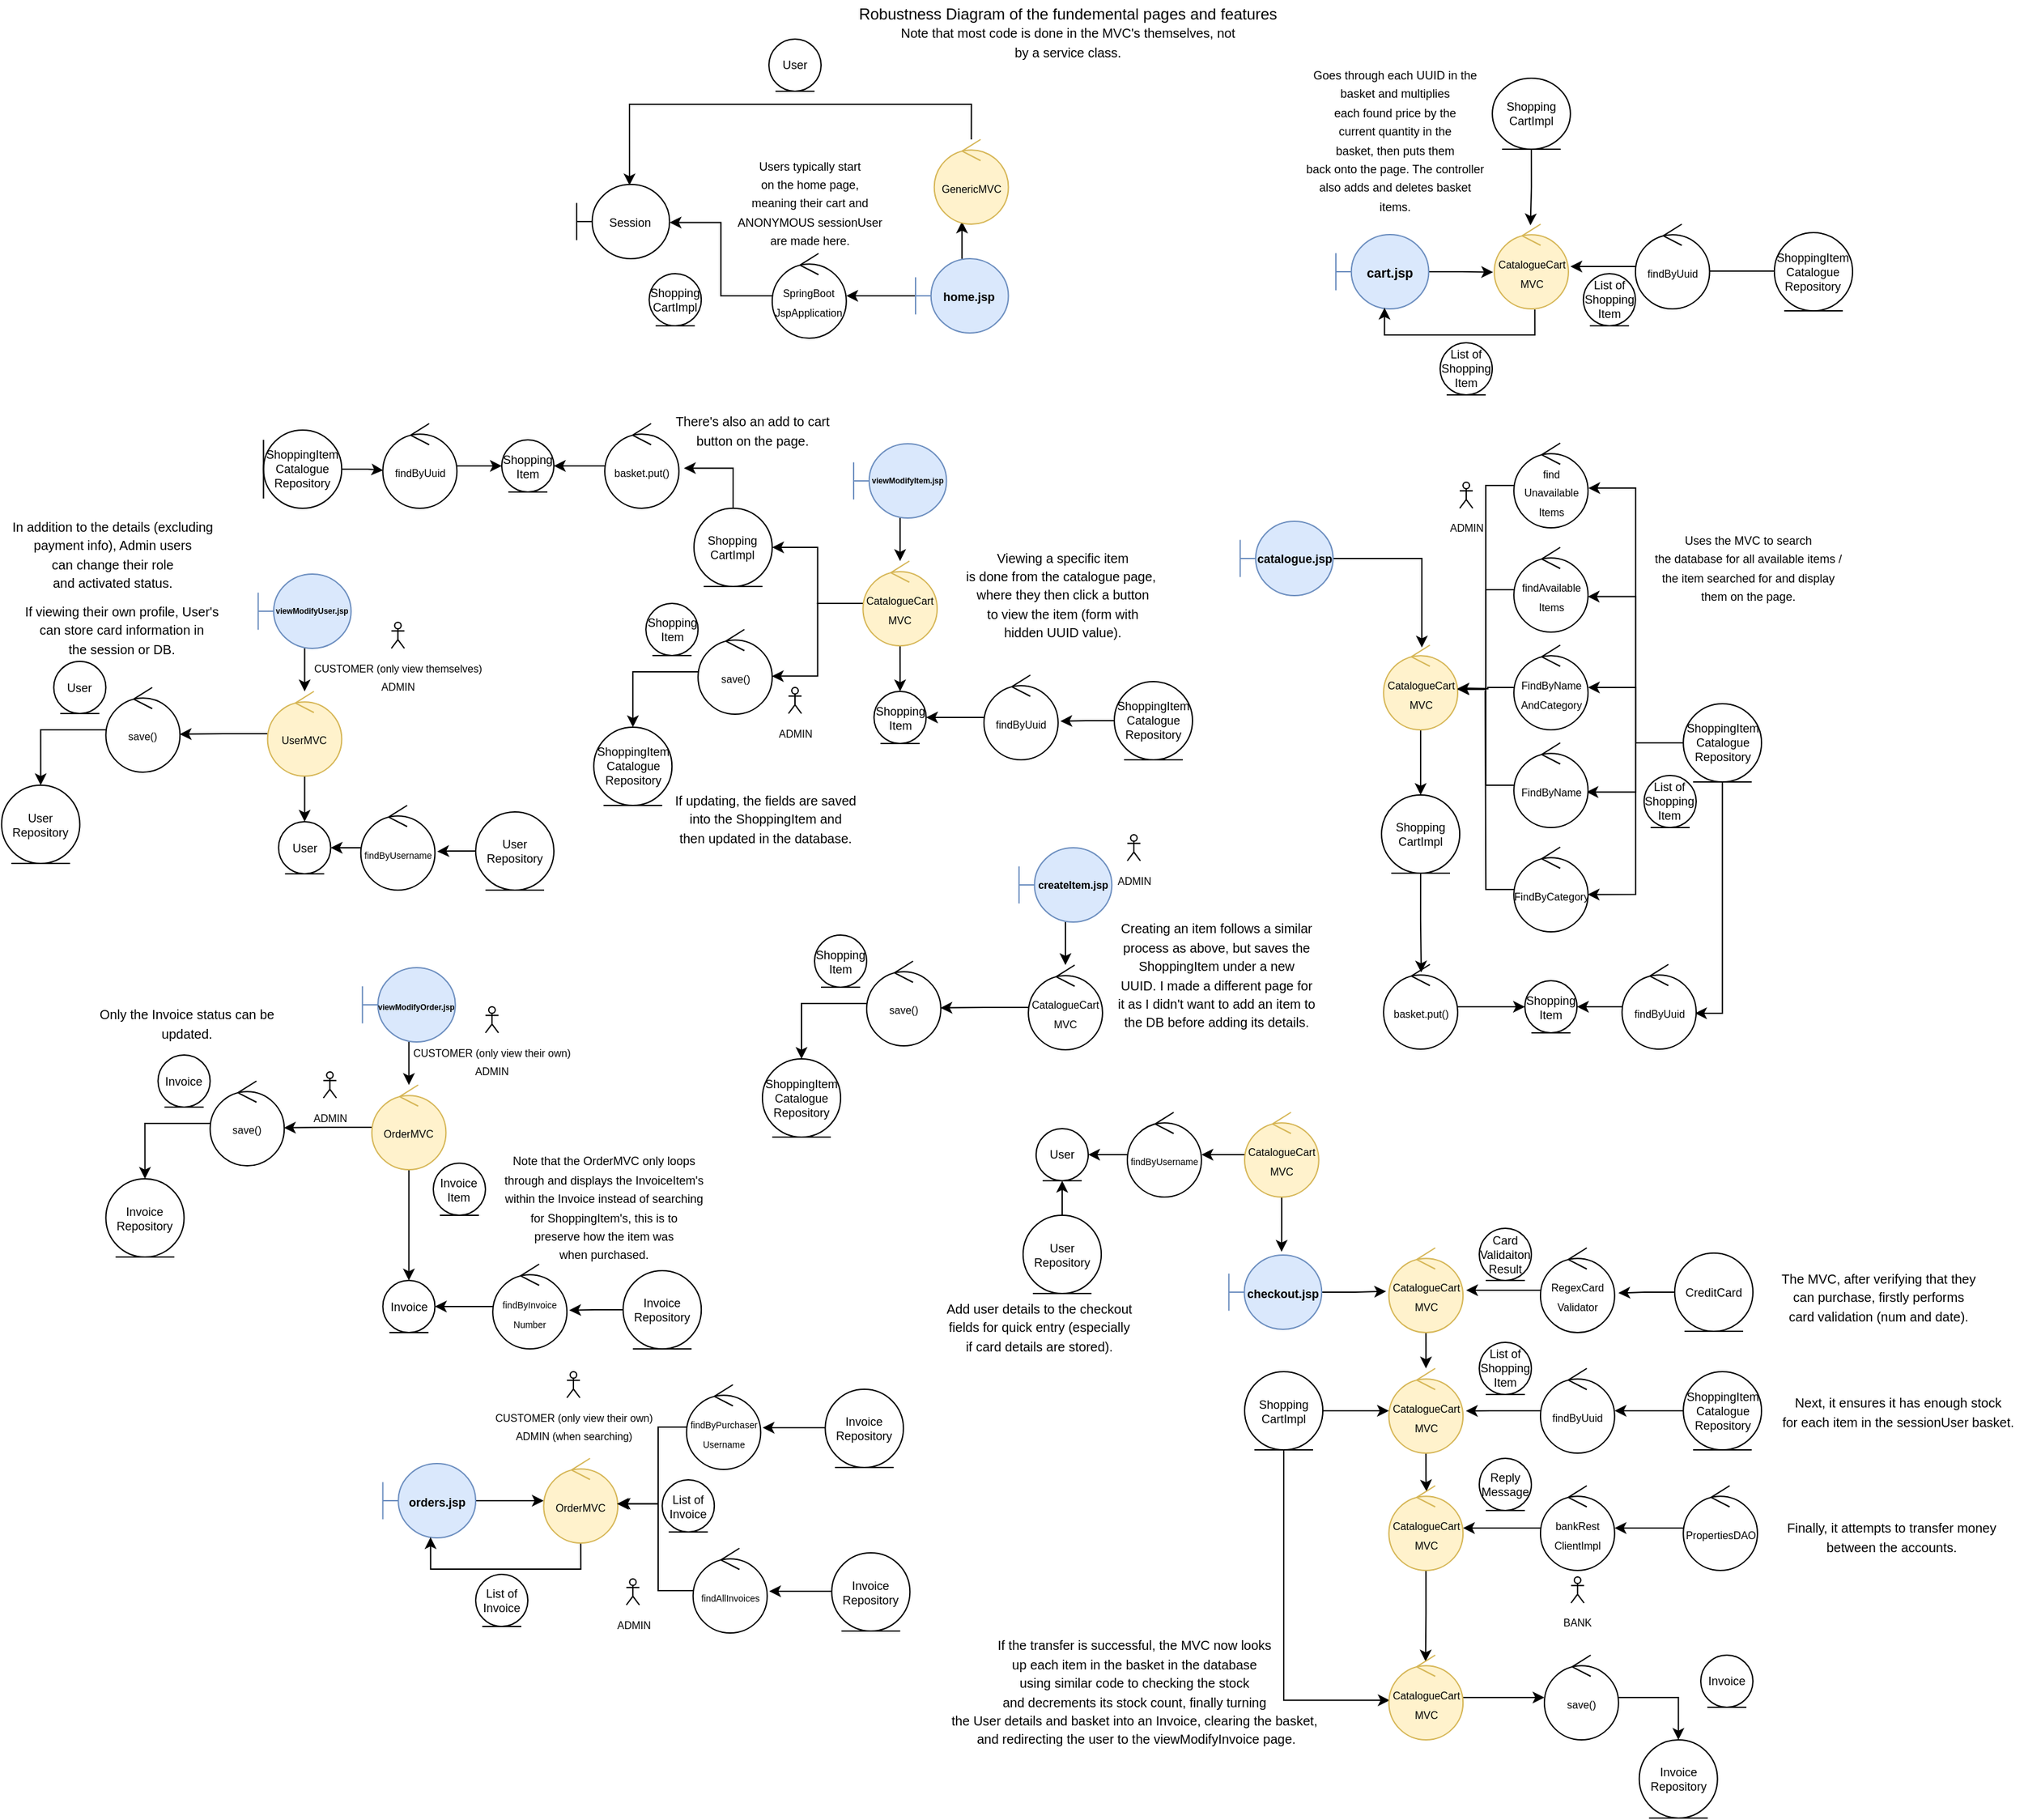<mxfile version="15.4.0" type="device"><diagram id="Iy7u1gVQHLCY5UkchlEy" name="Page-1"><mxGraphModel dx="1692" dy="506" grid="1" gridSize="10" guides="1" tooltips="1" connect="1" arrows="1" fold="1" page="1" pageScale="1" pageWidth="827" pageHeight="1169" math="0" shadow="0"><root><mxCell id="0"/><mxCell id="1" parent="0"/><mxCell id="i6DFHDkoEIplllMA1joL-17" style="edgeStyle=orthogonalEdgeStyle;rounded=0;orthogonalLoop=1;jettySize=auto;html=1;" edge="1" parent="1" source="i6DFHDkoEIplllMA1joL-1" target="i6DFHDkoEIplllMA1joL-2"><mxGeometry relative="1" as="geometry"/></mxCell><mxCell id="i6DFHDkoEIplllMA1joL-250" style="edgeStyle=orthogonalEdgeStyle;rounded=0;orthogonalLoop=1;jettySize=auto;html=1;entryX=0.374;entryY=0.969;entryDx=0;entryDy=0;entryPerimeter=0;endArrow=classic;endFill=1;" edge="1" parent="1" source="i6DFHDkoEIplllMA1joL-1" target="i6DFHDkoEIplllMA1joL-248"><mxGeometry relative="1" as="geometry"/></mxCell><mxCell id="i6DFHDkoEIplllMA1joL-1" value="&lt;font style=&quot;font-size: 9px&quot;&gt;home.jsp&lt;/font&gt;" style="shape=umlBoundary;whiteSpace=wrap;html=1;fillColor=#dae8fc;strokeColor=#6c8ebf;fontStyle=1" vertex="1" parent="1"><mxGeometry x="-122.51" y="208.5" width="71.25" height="57" as="geometry"/></mxCell><mxCell id="i6DFHDkoEIplllMA1joL-21" style="edgeStyle=orthogonalEdgeStyle;rounded=0;orthogonalLoop=1;jettySize=auto;html=1;entryX=1.001;entryY=0.513;entryDx=0;entryDy=0;entryPerimeter=0;" edge="1" parent="1" source="i6DFHDkoEIplllMA1joL-2" target="i6DFHDkoEIplllMA1joL-15"><mxGeometry relative="1" as="geometry"/></mxCell><mxCell id="i6DFHDkoEIplllMA1joL-2" value="&lt;font style=&quot;font-size: 8px&quot;&gt;SpringBoot&lt;br&gt;JspApplication&lt;br&gt;&lt;/font&gt;" style="ellipse;shape=umlControl;whiteSpace=wrap;html=1;" vertex="1" parent="1"><mxGeometry x="-232.51" y="204.5" width="56.88" height="65" as="geometry"/></mxCell><mxCell id="i6DFHDkoEIplllMA1joL-45" style="edgeStyle=orthogonalEdgeStyle;rounded=0;orthogonalLoop=1;jettySize=auto;html=1;entryX=0.996;entryY=0.581;entryDx=0;entryDy=0;entryPerimeter=0;endArrow=classic;endFill=1;" edge="1" parent="1" source="i6DFHDkoEIplllMA1joL-3" target="i6DFHDkoEIplllMA1joL-27"><mxGeometry relative="1" as="geometry"/></mxCell><mxCell id="i6DFHDkoEIplllMA1joL-46" style="edgeStyle=orthogonalEdgeStyle;rounded=0;orthogonalLoop=1;jettySize=auto;html=1;endArrow=classic;endFill=1;" edge="1" parent="1" source="i6DFHDkoEIplllMA1joL-3" target="i6DFHDkoEIplllMA1joL-33"><mxGeometry relative="1" as="geometry"/></mxCell><mxCell id="i6DFHDkoEIplllMA1joL-47" style="edgeStyle=orthogonalEdgeStyle;rounded=0;orthogonalLoop=1;jettySize=auto;html=1;entryX=0.98;entryY=0.58;entryDx=0;entryDy=0;entryPerimeter=0;endArrow=classic;endFill=1;" edge="1" parent="1" source="i6DFHDkoEIplllMA1joL-3" target="i6DFHDkoEIplllMA1joL-34"><mxGeometry relative="1" as="geometry"/></mxCell><mxCell id="i6DFHDkoEIplllMA1joL-48" style="edgeStyle=orthogonalEdgeStyle;rounded=0;orthogonalLoop=1;jettySize=auto;html=1;entryX=0.996;entryY=0.559;entryDx=0;entryDy=0;entryPerimeter=0;endArrow=classic;endFill=1;" edge="1" parent="1" source="i6DFHDkoEIplllMA1joL-3" target="i6DFHDkoEIplllMA1joL-35"><mxGeometry relative="1" as="geometry"/></mxCell><mxCell id="i6DFHDkoEIplllMA1joL-50" style="edgeStyle=orthogonalEdgeStyle;rounded=0;orthogonalLoop=1;jettySize=auto;html=1;entryX=0.985;entryY=0.577;entryDx=0;entryDy=0;entryPerimeter=0;endArrow=classic;endFill=1;" edge="1" parent="1" source="i6DFHDkoEIplllMA1joL-3" target="i6DFHDkoEIplllMA1joL-49"><mxGeometry relative="1" as="geometry"/></mxCell><mxCell id="i6DFHDkoEIplllMA1joL-67" style="edgeStyle=orthogonalEdgeStyle;rounded=0;orthogonalLoop=1;jettySize=auto;html=1;entryX=1.004;entryY=0.531;entryDx=0;entryDy=0;entryPerimeter=0;endArrow=classic;endFill=1;" edge="1" parent="1" source="i6DFHDkoEIplllMA1joL-3" target="i6DFHDkoEIplllMA1joL-65"><mxGeometry relative="1" as="geometry"/></mxCell><mxCell id="i6DFHDkoEIplllMA1joL-3" value="ShoppingItem&lt;br&gt;Catalogue&lt;br&gt;Repository" style="ellipse;shape=umlEntity;whiteSpace=wrap;html=1;fontSize=9;" vertex="1" parent="1"><mxGeometry x="466.6" y="550" width="60" height="60" as="geometry"/></mxCell><mxCell id="i6DFHDkoEIplllMA1joL-5" value="&lt;font style=&quot;font-size: 8px&quot;&gt;ADMIN&lt;/font&gt;" style="shape=umlActor;verticalLabelPosition=bottom;verticalAlign=top;html=1;outlineConnect=0;" vertex="1" parent="1"><mxGeometry x="295.04" y="380" width="10" height="20" as="geometry"/></mxCell><mxCell id="i6DFHDkoEIplllMA1joL-25" style="edgeStyle=orthogonalEdgeStyle;rounded=0;orthogonalLoop=1;jettySize=auto;html=1;entryX=0.516;entryY=0.028;entryDx=0;entryDy=0;entryPerimeter=0;" edge="1" parent="1" source="i6DFHDkoEIplllMA1joL-6" target="i6DFHDkoEIplllMA1joL-24"><mxGeometry relative="1" as="geometry"/></mxCell><mxCell id="i6DFHDkoEIplllMA1joL-6" value="&lt;font style=&quot;font-size: 9px;&quot;&gt;catalogue.jsp&lt;/font&gt;" style="shape=umlBoundary;whiteSpace=wrap;html=1;fillColor=#dae8fc;strokeColor=#6c8ebf;fontStyle=1;fontSize=9;" vertex="1" parent="1"><mxGeometry x="126.6" y="410" width="71.25" height="57" as="geometry"/></mxCell><mxCell id="i6DFHDkoEIplllMA1joL-112" style="edgeStyle=orthogonalEdgeStyle;rounded=0;orthogonalLoop=1;jettySize=auto;html=1;entryX=-0.016;entryY=0.567;entryDx=0;entryDy=0;entryPerimeter=0;endArrow=classic;endFill=1;" edge="1" parent="1" source="i6DFHDkoEIplllMA1joL-8" target="i6DFHDkoEIplllMA1joL-109"><mxGeometry relative="1" as="geometry"/></mxCell><mxCell id="i6DFHDkoEIplllMA1joL-8" value="&lt;font size=&quot;1&quot;&gt;cart.jsp&lt;/font&gt;" style="shape=umlBoundary;whiteSpace=wrap;html=1;fillColor=#dae8fc;strokeColor=#6c8ebf;fontStyle=1" vertex="1" parent="1"><mxGeometry x="200" y="190" width="71.25" height="57" as="geometry"/></mxCell><mxCell id="i6DFHDkoEIplllMA1joL-255" style="edgeStyle=orthogonalEdgeStyle;rounded=0;orthogonalLoop=1;jettySize=auto;html=1;entryX=-0.038;entryY=0.513;entryDx=0;entryDy=0;entryPerimeter=0;endArrow=classic;endFill=1;" edge="1" parent="1" source="i6DFHDkoEIplllMA1joL-9" target="i6DFHDkoEIplllMA1joL-254"><mxGeometry relative="1" as="geometry"/></mxCell><mxCell id="i6DFHDkoEIplllMA1joL-9" value="&lt;font style=&quot;font-size: 9px&quot;&gt;checkout.jsp&lt;/font&gt;" style="shape=umlBoundary;whiteSpace=wrap;html=1;fillColor=#dae8fc;strokeColor=#6c8ebf;fontStyle=1" vertex="1" parent="1"><mxGeometry x="117.88" y="973" width="71.25" height="57" as="geometry"/></mxCell><mxCell id="i6DFHDkoEIplllMA1joL-331" style="edgeStyle=orthogonalEdgeStyle;rounded=0;orthogonalLoop=1;jettySize=auto;html=1;endArrow=classic;endFill=1;" edge="1" parent="1" source="i6DFHDkoEIplllMA1joL-14" target="i6DFHDkoEIplllMA1joL-324"><mxGeometry relative="1" as="geometry"/></mxCell><mxCell id="i6DFHDkoEIplllMA1joL-14" value="&lt;font style=&quot;font-size: 9px&quot;&gt;orders.jsp&lt;/font&gt;" style="shape=umlBoundary;whiteSpace=wrap;html=1;fillColor=#dae8fc;strokeColor=#6c8ebf;fontStyle=1" vertex="1" parent="1"><mxGeometry x="-531.26" y="1133" width="71.25" height="57" as="geometry"/></mxCell><mxCell id="i6DFHDkoEIplllMA1joL-15" value="&lt;font style=&quot;font-size: 9px&quot;&gt;Session&lt;/font&gt;" style="shape=umlBoundary;whiteSpace=wrap;html=1;" vertex="1" parent="1"><mxGeometry x="-382.51" y="151.5" width="71.25" height="57" as="geometry"/></mxCell><mxCell id="i6DFHDkoEIplllMA1joL-20" value="&lt;font style=&quot;font-size: 9px&quot;&gt;Users typically start&lt;br&gt;on the home page,&lt;br&gt;meaning their cart and&lt;br&gt;ANONYMOUS sessionUser&lt;br&gt;are made here.&lt;br&gt;&lt;/font&gt;" style="text;html=1;align=center;verticalAlign=middle;resizable=0;points=[];autosize=1;strokeColor=none;fillColor=none;" vertex="1" parent="1"><mxGeometry x="-269.07" y="124.5" width="130" height="80" as="geometry"/></mxCell><mxCell id="i6DFHDkoEIplllMA1joL-60" style="edgeStyle=orthogonalEdgeStyle;rounded=0;orthogonalLoop=1;jettySize=auto;html=1;entryX=0.5;entryY=0;entryDx=0;entryDy=0;endArrow=classic;endFill=1;" edge="1" parent="1" source="i6DFHDkoEIplllMA1joL-24" target="i6DFHDkoEIplllMA1joL-59"><mxGeometry relative="1" as="geometry"/></mxCell><mxCell id="i6DFHDkoEIplllMA1joL-24" value="&lt;font style=&quot;font-size: 8px&quot;&gt;CatalogueCart&lt;br&gt;MVC&lt;br&gt;&lt;/font&gt;" style="ellipse;shape=umlControl;whiteSpace=wrap;html=1;fillColor=#fff2cc;strokeColor=#d6b656;" vertex="1" parent="1"><mxGeometry x="236.6" y="505" width="56.88" height="65" as="geometry"/></mxCell><mxCell id="i6DFHDkoEIplllMA1joL-40" style="edgeStyle=orthogonalEdgeStyle;rounded=0;orthogonalLoop=1;jettySize=auto;html=1;entryX=0.997;entryY=0.513;entryDx=0;entryDy=0;entryPerimeter=0;" edge="1" parent="1" source="i6DFHDkoEIplllMA1joL-27" target="i6DFHDkoEIplllMA1joL-24"><mxGeometry relative="1" as="geometry"><mxPoint x="296.6" y="520" as="targetPoint"/></mxGeometry></mxCell><mxCell id="i6DFHDkoEIplllMA1joL-27" value="&lt;font style=&quot;font-size: 8px&quot;&gt;findAvailable&lt;br&gt;Items&lt;br&gt;&lt;/font&gt;" style="ellipse;shape=umlControl;whiteSpace=wrap;html=1;" vertex="1" parent="1"><mxGeometry x="336.6" y="430" width="56.88" height="65" as="geometry"/></mxCell><mxCell id="i6DFHDkoEIplllMA1joL-32" value="&lt;font style=&quot;font-size: 9px&quot;&gt;Uses the MVC to search&lt;br&gt;the database for all available items /&lt;br&gt;the item searched for and display&lt;br&gt;them on the page.&lt;/font&gt;" style="text;html=1;align=center;verticalAlign=middle;resizable=0;points=[];autosize=1;strokeColor=none;fillColor=none;" vertex="1" parent="1"><mxGeometry x="436.48" y="410" width="160" height="70" as="geometry"/></mxCell><mxCell id="i6DFHDkoEIplllMA1joL-41" style="edgeStyle=orthogonalEdgeStyle;rounded=0;orthogonalLoop=1;jettySize=auto;html=1;endArrow=none;endFill=0;" edge="1" parent="1" source="i6DFHDkoEIplllMA1joL-33"><mxGeometry relative="1" as="geometry"><mxPoint x="296.6" y="538" as="targetPoint"/></mxGeometry></mxCell><mxCell id="i6DFHDkoEIplllMA1joL-33" value="&lt;font style=&quot;font-size: 8px&quot;&gt;FindByName&lt;br&gt;AndCategory&lt;br&gt;&lt;/font&gt;" style="ellipse;shape=umlControl;whiteSpace=wrap;html=1;" vertex="1" parent="1"><mxGeometry x="336.6" y="505" width="56.88" height="65" as="geometry"/></mxCell><mxCell id="i6DFHDkoEIplllMA1joL-42" style="edgeStyle=orthogonalEdgeStyle;rounded=0;orthogonalLoop=1;jettySize=auto;html=1;entryX=1.003;entryY=0.522;entryDx=0;entryDy=0;entryPerimeter=0;endArrow=none;endFill=0;" edge="1" parent="1" source="i6DFHDkoEIplllMA1joL-34" target="i6DFHDkoEIplllMA1joL-24"><mxGeometry relative="1" as="geometry"/></mxCell><mxCell id="i6DFHDkoEIplllMA1joL-34" value="&lt;font style=&quot;font-size: 8px&quot;&gt;FindByName&lt;br&gt;&lt;/font&gt;" style="ellipse;shape=umlControl;whiteSpace=wrap;html=1;" vertex="1" parent="1"><mxGeometry x="336.6" y="580" width="56.88" height="65" as="geometry"/></mxCell><mxCell id="i6DFHDkoEIplllMA1joL-43" style="edgeStyle=orthogonalEdgeStyle;rounded=0;orthogonalLoop=1;jettySize=auto;html=1;endArrow=none;endFill=0;" edge="1" parent="1" source="i6DFHDkoEIplllMA1joL-35"><mxGeometry relative="1" as="geometry"><mxPoint x="314.6" y="540" as="targetPoint"/></mxGeometry></mxCell><mxCell id="i6DFHDkoEIplllMA1joL-35" value="&lt;font style=&quot;font-size: 8px&quot;&gt;FindByCategory&lt;br&gt;&lt;/font&gt;" style="ellipse;shape=umlControl;whiteSpace=wrap;html=1;" vertex="1" parent="1"><mxGeometry x="336.6" y="660" width="56.88" height="65" as="geometry"/></mxCell><mxCell id="i6DFHDkoEIplllMA1joL-44" value="List of&lt;br&gt;Shopping&lt;br&gt;Item" style="ellipse;shape=umlEntity;whiteSpace=wrap;html=1;fontSize=9;" vertex="1" parent="1"><mxGeometry x="436.48" y="605" width="40" height="40" as="geometry"/></mxCell><mxCell id="i6DFHDkoEIplllMA1joL-58" style="edgeStyle=orthogonalEdgeStyle;rounded=0;orthogonalLoop=1;jettySize=auto;html=1;entryX=1;entryY=0.5;entryDx=0;entryDy=0;endArrow=classic;endFill=1;" edge="1" parent="1" source="i6DFHDkoEIplllMA1joL-49" target="i6DFHDkoEIplllMA1joL-56"><mxGeometry relative="1" as="geometry"/></mxCell><mxCell id="i6DFHDkoEIplllMA1joL-49" value="&lt;font style=&quot;font-size: 8px&quot;&gt;findByUuid&lt;br&gt;&lt;/font&gt;" style="ellipse;shape=umlControl;whiteSpace=wrap;html=1;" vertex="1" parent="1"><mxGeometry x="419.6" y="750" width="56.88" height="65" as="geometry"/></mxCell><mxCell id="i6DFHDkoEIplllMA1joL-71" style="edgeStyle=orthogonalEdgeStyle;rounded=0;orthogonalLoop=1;jettySize=auto;html=1;endArrow=classic;endFill=1;" edge="1" parent="1" source="i6DFHDkoEIplllMA1joL-51" target="i6DFHDkoEIplllMA1joL-70"><mxGeometry relative="1" as="geometry"><mxPoint x="-135.37" y="440.5" as="targetPoint"/></mxGeometry></mxCell><mxCell id="i6DFHDkoEIplllMA1joL-51" value="&lt;font style=&quot;font-size: 6px;&quot;&gt;viewModifyItem.jsp&lt;/font&gt;" style="shape=umlBoundary;whiteSpace=wrap;html=1;fillColor=#dae8fc;strokeColor=#6c8ebf;fontStyle=1;fontSize=6;" vertex="1" parent="1"><mxGeometry x="-170" y="350.5" width="71.25" height="57" as="geometry"/></mxCell><mxCell id="i6DFHDkoEIplllMA1joL-54" value="&lt;font style=&quot;font-size: 10px&quot;&gt;Viewing a specific item&lt;br&gt;is done from the&amp;nbsp;catalogue page,&amp;nbsp;&lt;br&gt;where they then click a button&lt;br&gt;to view the item (form with&lt;br&gt;hidden UUID value).&lt;br&gt;&lt;/font&gt;" style="text;html=1;align=center;verticalAlign=middle;resizable=0;points=[];autosize=1;strokeColor=none;fillColor=none;" vertex="1" parent="1"><mxGeometry x="-90" y="425.5" width="160" height="80" as="geometry"/></mxCell><mxCell id="i6DFHDkoEIplllMA1joL-56" value="Shopping&lt;br&gt;Item" style="ellipse;shape=umlEntity;whiteSpace=wrap;html=1;fontSize=9;" vertex="1" parent="1"><mxGeometry x="345.04" y="762.5" width="40" height="40" as="geometry"/></mxCell><mxCell id="i6DFHDkoEIplllMA1joL-61" style="edgeStyle=orthogonalEdgeStyle;rounded=0;orthogonalLoop=1;jettySize=auto;html=1;entryX=0.508;entryY=0.095;entryDx=0;entryDy=0;endArrow=classic;endFill=1;exitX=0.5;exitY=1;exitDx=0;exitDy=0;entryPerimeter=0;" edge="1" parent="1" source="i6DFHDkoEIplllMA1joL-59" target="i6DFHDkoEIplllMA1joL-62"><mxGeometry relative="1" as="geometry"/></mxCell><mxCell id="i6DFHDkoEIplllMA1joL-59" value="Shopping&lt;br&gt;CartImpl" style="ellipse;shape=umlEntity;whiteSpace=wrap;html=1;fontSize=9;" vertex="1" parent="1"><mxGeometry x="235.04" y="620" width="60" height="60" as="geometry"/></mxCell><mxCell id="i6DFHDkoEIplllMA1joL-63" style="edgeStyle=orthogonalEdgeStyle;rounded=0;orthogonalLoop=1;jettySize=auto;html=1;entryX=0;entryY=0.5;entryDx=0;entryDy=0;endArrow=classic;endFill=1;" edge="1" parent="1" source="i6DFHDkoEIplllMA1joL-62" target="i6DFHDkoEIplllMA1joL-56"><mxGeometry relative="1" as="geometry"/></mxCell><mxCell id="i6DFHDkoEIplllMA1joL-62" value="&lt;font style=&quot;font-size: 8px&quot;&gt;basket.put()&lt;br&gt;&lt;/font&gt;" style="ellipse;shape=umlControl;whiteSpace=wrap;html=1;" vertex="1" parent="1"><mxGeometry x="236.6" y="750" width="56.88" height="65" as="geometry"/></mxCell><mxCell id="i6DFHDkoEIplllMA1joL-66" style="edgeStyle=orthogonalEdgeStyle;rounded=0;orthogonalLoop=1;jettySize=auto;html=1;entryX=0.994;entryY=0.522;entryDx=0;entryDy=0;entryPerimeter=0;endArrow=classic;endFill=1;" edge="1" parent="1" source="i6DFHDkoEIplllMA1joL-65" target="i6DFHDkoEIplllMA1joL-24"><mxGeometry relative="1" as="geometry"/></mxCell><mxCell id="i6DFHDkoEIplllMA1joL-65" value="&lt;font style=&quot;font-size: 8px&quot;&gt;find&lt;br&gt;Unavailable&lt;br&gt;Items&lt;br&gt;&lt;/font&gt;" style="ellipse;shape=umlControl;whiteSpace=wrap;html=1;" vertex="1" parent="1"><mxGeometry x="336.6" y="350" width="56.88" height="65" as="geometry"/></mxCell><mxCell id="i6DFHDkoEIplllMA1joL-75" style="edgeStyle=orthogonalEdgeStyle;rounded=0;orthogonalLoop=1;jettySize=auto;html=1;endArrow=classic;endFill=1;" edge="1" parent="1" source="i6DFHDkoEIplllMA1joL-70" target="i6DFHDkoEIplllMA1joL-73"><mxGeometry relative="1" as="geometry"/></mxCell><mxCell id="i6DFHDkoEIplllMA1joL-87" style="edgeStyle=orthogonalEdgeStyle;rounded=0;orthogonalLoop=1;jettySize=auto;html=1;endArrow=classic;endFill=1;entryX=0.996;entryY=0.551;entryDx=0;entryDy=0;entryPerimeter=0;" edge="1" parent="1" source="i6DFHDkoEIplllMA1joL-70" target="i6DFHDkoEIplllMA1joL-89"><mxGeometry relative="1" as="geometry"><mxPoint x="-240" y="473" as="targetPoint"/></mxGeometry></mxCell><mxCell id="i6DFHDkoEIplllMA1joL-223" style="edgeStyle=orthogonalEdgeStyle;rounded=0;orthogonalLoop=1;jettySize=auto;html=1;entryX=1;entryY=0.5;entryDx=0;entryDy=0;endArrow=classic;endFill=1;" edge="1" parent="1" source="i6DFHDkoEIplllMA1joL-70" target="i6DFHDkoEIplllMA1joL-214"><mxGeometry relative="1" as="geometry"/></mxCell><mxCell id="i6DFHDkoEIplllMA1joL-70" value="&lt;font style=&quot;font-size: 8px&quot;&gt;CatalogueCart&lt;br&gt;MVC&lt;br&gt;&lt;/font&gt;" style="ellipse;shape=umlControl;whiteSpace=wrap;html=1;fillColor=#fff2cc;strokeColor=#d6b656;" vertex="1" parent="1"><mxGeometry x="-162.81" y="440.5" width="56.88" height="65" as="geometry"/></mxCell><mxCell id="i6DFHDkoEIplllMA1joL-76" style="edgeStyle=orthogonalEdgeStyle;rounded=0;orthogonalLoop=1;jettySize=auto;html=1;entryX=1;entryY=0.5;entryDx=0;entryDy=0;endArrow=classic;endFill=1;" edge="1" parent="1" source="i6DFHDkoEIplllMA1joL-72" target="i6DFHDkoEIplllMA1joL-73"><mxGeometry relative="1" as="geometry"/></mxCell><mxCell id="i6DFHDkoEIplllMA1joL-72" value="&lt;font style=&quot;font-size: 8px&quot;&gt;findByUuid&lt;br&gt;&lt;/font&gt;" style="ellipse;shape=umlControl;whiteSpace=wrap;html=1;" vertex="1" parent="1"><mxGeometry x="-70" y="528" width="56.88" height="65" as="geometry"/></mxCell><mxCell id="i6DFHDkoEIplllMA1joL-73" value="Shopping&lt;br&gt;Item" style="ellipse;shape=umlEntity;whiteSpace=wrap;html=1;fontSize=9;" vertex="1" parent="1"><mxGeometry x="-154.38" y="540.5" width="40" height="40" as="geometry"/></mxCell><mxCell id="i6DFHDkoEIplllMA1joL-77" style="edgeStyle=orthogonalEdgeStyle;rounded=0;orthogonalLoop=1;jettySize=auto;html=1;entryX=1.031;entryY=0.544;entryDx=0;entryDy=0;entryPerimeter=0;endArrow=classic;endFill=1;" edge="1" parent="1" source="i6DFHDkoEIplllMA1joL-74" target="i6DFHDkoEIplllMA1joL-72"><mxGeometry relative="1" as="geometry"/></mxCell><mxCell id="i6DFHDkoEIplllMA1joL-74" value="ShoppingItem&lt;br&gt;Catalogue&lt;br&gt;Repository" style="ellipse;shape=umlEntity;whiteSpace=wrap;html=1;fontSize=9;" vertex="1" parent="1"><mxGeometry x="30" y="533" width="60" height="60" as="geometry"/></mxCell><mxCell id="i6DFHDkoEIplllMA1joL-88" value="&lt;font style=&quot;font-size: 8px&quot;&gt;ADMIN&lt;/font&gt;" style="shape=umlActor;verticalLabelPosition=bottom;verticalAlign=top;html=1;outlineConnect=0;" vertex="1" parent="1"><mxGeometry x="-220" y="537.5" width="10" height="20" as="geometry"/></mxCell><mxCell id="i6DFHDkoEIplllMA1joL-93" style="edgeStyle=orthogonalEdgeStyle;rounded=0;orthogonalLoop=1;jettySize=auto;html=1;entryX=0.5;entryY=0;entryDx=0;entryDy=0;endArrow=classic;endFill=1;" edge="1" parent="1" source="i6DFHDkoEIplllMA1joL-89" target="i6DFHDkoEIplllMA1joL-92"><mxGeometry relative="1" as="geometry"/></mxCell><mxCell id="i6DFHDkoEIplllMA1joL-89" value="&lt;font style=&quot;font-size: 8px&quot;&gt;save()&lt;br&gt;&lt;/font&gt;" style="ellipse;shape=umlControl;whiteSpace=wrap;html=1;" vertex="1" parent="1"><mxGeometry x="-289.39" y="493" width="56.88" height="65" as="geometry"/></mxCell><mxCell id="i6DFHDkoEIplllMA1joL-90" value="Shopping&lt;br&gt;Item" style="ellipse;shape=umlEntity;whiteSpace=wrap;html=1;fontSize=9;" vertex="1" parent="1"><mxGeometry x="-329.39" y="473" width="40" height="40" as="geometry"/></mxCell><mxCell id="i6DFHDkoEIplllMA1joL-92" value="ShoppingItem&lt;br&gt;Catalogue&lt;br&gt;Repository" style="ellipse;shape=umlEntity;whiteSpace=wrap;html=1;fontSize=9;" vertex="1" parent="1"><mxGeometry x="-369.39" y="568" width="60" height="60" as="geometry"/></mxCell><mxCell id="i6DFHDkoEIplllMA1joL-94" value="&lt;font style=&quot;font-size: 10px&quot;&gt;If updating, the fields are saved&lt;br&gt;into the ShoppingItem and&lt;br&gt;then updated in the database.&lt;br&gt;&lt;/font&gt;" style="text;html=1;align=center;verticalAlign=middle;resizable=0;points=[];autosize=1;strokeColor=none;fillColor=none;" vertex="1" parent="1"><mxGeometry x="-312.81" y="612.5" width="150" height="50" as="geometry"/></mxCell><mxCell id="i6DFHDkoEIplllMA1joL-95" style="edgeStyle=orthogonalEdgeStyle;rounded=0;orthogonalLoop=1;jettySize=auto;html=1;endArrow=classic;endFill=1;" edge="1" parent="1" source="i6DFHDkoEIplllMA1joL-96" target="i6DFHDkoEIplllMA1joL-99"><mxGeometry relative="1" as="geometry"><mxPoint x="-8.49" y="750.5" as="targetPoint"/></mxGeometry></mxCell><mxCell id="i6DFHDkoEIplllMA1joL-96" value="&lt;font style=&quot;font-size: 8px;&quot;&gt;createItem.jsp&lt;/font&gt;" style="shape=umlBoundary;whiteSpace=wrap;html=1;fillColor=#dae8fc;strokeColor=#6c8ebf;fontStyle=1;fontSize=8;" vertex="1" parent="1"><mxGeometry x="-43.12" y="660.5" width="71.25" height="57" as="geometry"/></mxCell><mxCell id="i6DFHDkoEIplllMA1joL-98" style="edgeStyle=orthogonalEdgeStyle;rounded=0;orthogonalLoop=1;jettySize=auto;html=1;endArrow=classic;endFill=1;entryX=0.996;entryY=0.551;entryDx=0;entryDy=0;entryPerimeter=0;" edge="1" parent="1" source="i6DFHDkoEIplllMA1joL-99" target="i6DFHDkoEIplllMA1joL-103"><mxGeometry relative="1" as="geometry"><mxPoint x="-113.12" y="783" as="targetPoint"/></mxGeometry></mxCell><mxCell id="i6DFHDkoEIplllMA1joL-99" value="&lt;font style=&quot;font-size: 8px&quot;&gt;CatalogueCart&lt;br&gt;MVC&lt;br&gt;&lt;/font&gt;" style="ellipse;shape=umlControl;whiteSpace=wrap;html=1;" vertex="1" parent="1"><mxGeometry x="-35.93" y="750.5" width="56.88" height="65" as="geometry"/></mxCell><mxCell id="i6DFHDkoEIplllMA1joL-101" value="&lt;font style=&quot;font-size: 8px&quot;&gt;ADMIN&lt;/font&gt;" style="shape=umlActor;verticalLabelPosition=bottom;verticalAlign=top;html=1;outlineConnect=0;" vertex="1" parent="1"><mxGeometry x="40.0" y="650.5" width="10" height="20" as="geometry"/></mxCell><mxCell id="i6DFHDkoEIplllMA1joL-102" style="edgeStyle=orthogonalEdgeStyle;rounded=0;orthogonalLoop=1;jettySize=auto;html=1;entryX=0.5;entryY=0;entryDx=0;entryDy=0;endArrow=classic;endFill=1;" edge="1" parent="1" source="i6DFHDkoEIplllMA1joL-103" target="i6DFHDkoEIplllMA1joL-105"><mxGeometry relative="1" as="geometry"/></mxCell><mxCell id="i6DFHDkoEIplllMA1joL-103" value="&lt;font style=&quot;font-size: 8px&quot;&gt;save()&lt;br&gt;&lt;/font&gt;" style="ellipse;shape=umlControl;whiteSpace=wrap;html=1;" vertex="1" parent="1"><mxGeometry x="-160" y="747.5" width="56.88" height="65" as="geometry"/></mxCell><mxCell id="i6DFHDkoEIplllMA1joL-104" value="Shopping&lt;br&gt;Item" style="ellipse;shape=umlEntity;whiteSpace=wrap;html=1;fontSize=9;" vertex="1" parent="1"><mxGeometry x="-200" y="727.5" width="40" height="40" as="geometry"/></mxCell><mxCell id="i6DFHDkoEIplllMA1joL-105" value="ShoppingItem&lt;br&gt;Catalogue&lt;br&gt;Repository" style="ellipse;shape=umlEntity;whiteSpace=wrap;html=1;fontSize=9;" vertex="1" parent="1"><mxGeometry x="-240" y="822.5" width="60" height="60" as="geometry"/></mxCell><mxCell id="i6DFHDkoEIplllMA1joL-107" value="&lt;font style=&quot;font-size: 10px&quot;&gt;Creating an item follows a similar&lt;br&gt;process as above, but saves the&lt;br&gt;ShoppingItem under a new&lt;br&gt;UUID. I made a different page for&lt;br&gt;it as I didn't want to add an item to&lt;br&gt;the DB before adding its details.&lt;br&gt;&lt;/font&gt;" style="text;html=1;align=center;verticalAlign=middle;resizable=0;points=[];autosize=1;strokeColor=none;fillColor=none;" vertex="1" parent="1"><mxGeometry x="23.13" y="707.5" width="170" height="100" as="geometry"/></mxCell><mxCell id="i6DFHDkoEIplllMA1joL-108" value="Robustness Diagram of the fundemental pages and features&lt;br&gt;&lt;font style=&quot;font-size: 10px&quot;&gt;Note that most code is done in the MVC's themselves, not&lt;br&gt;by a service class.&lt;/font&gt;" style="text;html=1;align=center;verticalAlign=middle;resizable=0;points=[];autosize=1;strokeColor=none;fillColor=none;" vertex="1" parent="1"><mxGeometry x="-175.63" y="10" width="340" height="50" as="geometry"/></mxCell><mxCell id="i6DFHDkoEIplllMA1joL-126" style="edgeStyle=orthogonalEdgeStyle;rounded=0;orthogonalLoop=1;jettySize=auto;html=1;entryX=0.524;entryY=0.985;entryDx=0;entryDy=0;entryPerimeter=0;endArrow=classic;endFill=1;exitX=0.547;exitY=1.008;exitDx=0;exitDy=0;exitPerimeter=0;" edge="1" parent="1" source="i6DFHDkoEIplllMA1joL-109" target="i6DFHDkoEIplllMA1joL-8"><mxGeometry relative="1" as="geometry"/></mxCell><mxCell id="i6DFHDkoEIplllMA1joL-109" value="&lt;font style=&quot;font-size: 8px&quot;&gt;CatalogueCart&lt;br&gt;MVC&lt;br&gt;&lt;/font&gt;" style="ellipse;shape=umlControl;whiteSpace=wrap;html=1;fillColor=#fff2cc;strokeColor=#d6b656;" vertex="1" parent="1"><mxGeometry x="321.56" y="182" width="56.88" height="65" as="geometry"/></mxCell><mxCell id="i6DFHDkoEIplllMA1joL-118" style="edgeStyle=orthogonalEdgeStyle;rounded=0;orthogonalLoop=1;jettySize=auto;html=1;entryX=0.488;entryY=0.013;entryDx=0;entryDy=0;entryPerimeter=0;endArrow=classic;endFill=1;" edge="1" parent="1" source="i6DFHDkoEIplllMA1joL-110" target="i6DFHDkoEIplllMA1joL-109"><mxGeometry relative="1" as="geometry"/></mxCell><mxCell id="i6DFHDkoEIplllMA1joL-110" value="Shopping&lt;br&gt;CartImpl" style="ellipse;shape=umlEntity;whiteSpace=wrap;html=1;fontSize=9;" vertex="1" parent="1"><mxGeometry x="320.06" y="70" width="59.88" height="54.5" as="geometry"/></mxCell><mxCell id="i6DFHDkoEIplllMA1joL-119" value="&lt;font style=&quot;font-size: 9px&quot;&gt;Goes through each UUID in the&lt;br&gt;basket and multiplies&lt;br&gt;each found price by the&lt;br&gt;current quantity in the&lt;br&gt;basket, then puts them&lt;br&gt;back onto the page. The controller&lt;br&gt;also adds and deletes basket&lt;br&gt;items.&lt;br&gt;&lt;/font&gt;" style="text;html=1;align=center;verticalAlign=middle;resizable=0;points=[];autosize=1;strokeColor=none;fillColor=none;" vertex="1" parent="1"><mxGeometry x="170.06" y="52" width="150" height="130" as="geometry"/></mxCell><mxCell id="i6DFHDkoEIplllMA1joL-122" style="edgeStyle=orthogonalEdgeStyle;rounded=0;orthogonalLoop=1;jettySize=auto;html=1;entryX=0.985;entryY=0.577;entryDx=0;entryDy=0;entryPerimeter=0;endArrow=classic;endFill=1;" edge="1" parent="1" source="i6DFHDkoEIplllMA1joL-123"><mxGeometry relative="1" as="geometry"><mxPoint x="469.877" y="218.005" as="targetPoint"/></mxGeometry></mxCell><mxCell id="i6DFHDkoEIplllMA1joL-123" value="ShoppingItem&lt;br&gt;Catalogue&lt;br&gt;Repository" style="ellipse;shape=umlEntity;whiteSpace=wrap;html=1;fontSize=9;" vertex="1" parent="1"><mxGeometry x="536.48" y="188.5" width="60" height="60" as="geometry"/></mxCell><mxCell id="i6DFHDkoEIplllMA1joL-125" style="edgeStyle=orthogonalEdgeStyle;rounded=0;orthogonalLoop=1;jettySize=auto;html=1;entryX=1.027;entryY=0.5;entryDx=0;entryDy=0;entryPerimeter=0;endArrow=classic;endFill=1;" edge="1" parent="1" source="i6DFHDkoEIplllMA1joL-124" target="i6DFHDkoEIplllMA1joL-109"><mxGeometry relative="1" as="geometry"/></mxCell><mxCell id="i6DFHDkoEIplllMA1joL-124" value="&lt;font style=&quot;font-size: 8px&quot;&gt;findByUuid&lt;br&gt;&lt;/font&gt;" style="ellipse;shape=umlControl;whiteSpace=wrap;html=1;" vertex="1" parent="1"><mxGeometry x="429.88" y="182" width="56.88" height="65" as="geometry"/></mxCell><mxCell id="i6DFHDkoEIplllMA1joL-127" value="List of&lt;br&gt;Shopping&lt;br&gt;Item" style="ellipse;shape=umlEntity;whiteSpace=wrap;html=1;fontSize=9;" vertex="1" parent="1"><mxGeometry x="280" y="273" width="40" height="40" as="geometry"/></mxCell><mxCell id="i6DFHDkoEIplllMA1joL-128" value="List of&lt;br&gt;Shopping&lt;br&gt;Item" style="ellipse;shape=umlEntity;whiteSpace=wrap;html=1;fontSize=9;" vertex="1" parent="1"><mxGeometry x="389.88" y="220" width="40" height="40" as="geometry"/></mxCell><mxCell id="i6DFHDkoEIplllMA1joL-165" style="edgeStyle=orthogonalEdgeStyle;rounded=0;orthogonalLoop=1;jettySize=auto;html=1;endArrow=classic;endFill=1;" edge="1" parent="1" source="i6DFHDkoEIplllMA1joL-166" target="i6DFHDkoEIplllMA1joL-170"><mxGeometry relative="1" as="geometry"><mxPoint x="-592.25" y="540.5" as="targetPoint"/></mxGeometry></mxCell><mxCell id="i6DFHDkoEIplllMA1joL-166" value="&lt;font style=&quot;font-size: 6px;&quot;&gt;viewModifyUser.jsp&lt;/font&gt;" style="shape=umlBoundary;whiteSpace=wrap;html=1;fillColor=#dae8fc;strokeColor=#6c8ebf;fontStyle=1;fontSize=6;" vertex="1" parent="1"><mxGeometry x="-626.88" y="450.5" width="71.25" height="57" as="geometry"/></mxCell><mxCell id="i6DFHDkoEIplllMA1joL-168" style="edgeStyle=orthogonalEdgeStyle;rounded=0;orthogonalLoop=1;jettySize=auto;html=1;endArrow=classic;endFill=1;" edge="1" parent="1" source="i6DFHDkoEIplllMA1joL-170" target="i6DFHDkoEIplllMA1joL-173"><mxGeometry relative="1" as="geometry"/></mxCell><mxCell id="i6DFHDkoEIplllMA1joL-169" style="edgeStyle=orthogonalEdgeStyle;rounded=0;orthogonalLoop=1;jettySize=auto;html=1;endArrow=classic;endFill=1;entryX=0.996;entryY=0.551;entryDx=0;entryDy=0;entryPerimeter=0;" edge="1" parent="1" source="i6DFHDkoEIplllMA1joL-170" target="i6DFHDkoEIplllMA1joL-178"><mxGeometry relative="1" as="geometry"><mxPoint x="-696.88" y="573" as="targetPoint"/></mxGeometry></mxCell><mxCell id="i6DFHDkoEIplllMA1joL-170" value="&lt;font style=&quot;font-size: 8px&quot;&gt;UserMVC&lt;br&gt;&lt;/font&gt;" style="ellipse;shape=umlControl;whiteSpace=wrap;html=1;fillColor=#fff2cc;strokeColor=#d6b656;" vertex="1" parent="1"><mxGeometry x="-619.69" y="540.5" width="56.88" height="65" as="geometry"/></mxCell><mxCell id="i6DFHDkoEIplllMA1joL-171" style="edgeStyle=orthogonalEdgeStyle;rounded=0;orthogonalLoop=1;jettySize=auto;html=1;entryX=1;entryY=0.5;entryDx=0;entryDy=0;endArrow=classic;endFill=1;" edge="1" parent="1" source="i6DFHDkoEIplllMA1joL-172" target="i6DFHDkoEIplllMA1joL-173"><mxGeometry relative="1" as="geometry"/></mxCell><mxCell id="i6DFHDkoEIplllMA1joL-172" value="&lt;font&gt;&lt;font style=&quot;font-size: 7px&quot;&gt;findByUsername&lt;/font&gt;&lt;br&gt;&lt;/font&gt;" style="ellipse;shape=umlControl;whiteSpace=wrap;html=1;" vertex="1" parent="1"><mxGeometry x="-548.14" y="628" width="56.88" height="65" as="geometry"/></mxCell><mxCell id="i6DFHDkoEIplllMA1joL-173" value="User" style="ellipse;shape=umlEntity;whiteSpace=wrap;html=1;fontSize=9;" vertex="1" parent="1"><mxGeometry x="-611.26" y="640.5" width="40" height="40" as="geometry"/></mxCell><mxCell id="i6DFHDkoEIplllMA1joL-174" style="edgeStyle=orthogonalEdgeStyle;rounded=0;orthogonalLoop=1;jettySize=auto;html=1;entryX=1.031;entryY=0.544;entryDx=0;entryDy=0;entryPerimeter=0;endArrow=classic;endFill=1;" edge="1" parent="1" source="i6DFHDkoEIplllMA1joL-175" target="i6DFHDkoEIplllMA1joL-172"><mxGeometry relative="1" as="geometry"/></mxCell><mxCell id="i6DFHDkoEIplllMA1joL-175" value="User&lt;br&gt;Repository" style="ellipse;shape=umlEntity;whiteSpace=wrap;html=1;fontSize=9;" vertex="1" parent="1"><mxGeometry x="-460" y="633" width="60" height="60" as="geometry"/></mxCell><mxCell id="i6DFHDkoEIplllMA1joL-177" style="edgeStyle=orthogonalEdgeStyle;rounded=0;orthogonalLoop=1;jettySize=auto;html=1;entryX=0.5;entryY=0;entryDx=0;entryDy=0;endArrow=classic;endFill=1;" edge="1" parent="1" source="i6DFHDkoEIplllMA1joL-178" target="i6DFHDkoEIplllMA1joL-180"><mxGeometry relative="1" as="geometry"/></mxCell><mxCell id="i6DFHDkoEIplllMA1joL-178" value="&lt;font style=&quot;font-size: 8px&quot;&gt;save()&lt;br&gt;&lt;/font&gt;" style="ellipse;shape=umlControl;whiteSpace=wrap;html=1;" vertex="1" parent="1"><mxGeometry x="-743.76" y="537.5" width="56.88" height="65" as="geometry"/></mxCell><mxCell id="i6DFHDkoEIplllMA1joL-179" value="User" style="ellipse;shape=umlEntity;whiteSpace=wrap;html=1;fontSize=9;" vertex="1" parent="1"><mxGeometry x="-783.76" y="517.5" width="40" height="40" as="geometry"/></mxCell><mxCell id="i6DFHDkoEIplllMA1joL-180" value="User&lt;br&gt;Repository" style="ellipse;shape=umlEntity;whiteSpace=wrap;html=1;fontSize=9;" vertex="1" parent="1"><mxGeometry x="-823.76" y="612.5" width="60" height="60" as="geometry"/></mxCell><mxCell id="i6DFHDkoEIplllMA1joL-183" style="edgeStyle=orthogonalEdgeStyle;rounded=0;orthogonalLoop=1;jettySize=auto;html=1;endArrow=classic;endFill=1;" edge="1" parent="1" source="i6DFHDkoEIplllMA1joL-184" target="i6DFHDkoEIplllMA1joL-187"><mxGeometry relative="1" as="geometry"><mxPoint x="-512.25" y="842.5" as="targetPoint"/></mxGeometry></mxCell><mxCell id="i6DFHDkoEIplllMA1joL-184" value="&lt;font style=&quot;font-size: 6px&quot;&gt;&lt;span&gt;viewModifyOrder.jsp&lt;/span&gt;&lt;/font&gt;" style="shape=umlBoundary;whiteSpace=wrap;html=1;fillColor=#dae8fc;strokeColor=#6c8ebf;fontStyle=1" vertex="1" parent="1"><mxGeometry x="-546.88" y="752.5" width="71.25" height="57" as="geometry"/></mxCell><mxCell id="i6DFHDkoEIplllMA1joL-185" style="edgeStyle=orthogonalEdgeStyle;rounded=0;orthogonalLoop=1;jettySize=auto;html=1;endArrow=classic;endFill=1;" edge="1" parent="1" source="i6DFHDkoEIplllMA1joL-187" target="i6DFHDkoEIplllMA1joL-190"><mxGeometry relative="1" as="geometry"/></mxCell><mxCell id="i6DFHDkoEIplllMA1joL-186" style="edgeStyle=orthogonalEdgeStyle;rounded=0;orthogonalLoop=1;jettySize=auto;html=1;endArrow=classic;endFill=1;entryX=0.996;entryY=0.551;entryDx=0;entryDy=0;entryPerimeter=0;" edge="1" parent="1" source="i6DFHDkoEIplllMA1joL-187" target="i6DFHDkoEIplllMA1joL-195"><mxGeometry relative="1" as="geometry"><mxPoint x="-616.88" y="875" as="targetPoint"/></mxGeometry></mxCell><mxCell id="i6DFHDkoEIplllMA1joL-187" value="&lt;font style=&quot;font-size: 8px&quot;&gt;OrderMVC&lt;br&gt;&lt;/font&gt;" style="ellipse;shape=umlControl;whiteSpace=wrap;html=1;fillColor=#fff2cc;strokeColor=#d6b656;" vertex="1" parent="1"><mxGeometry x="-539.69" y="842.5" width="56.88" height="65" as="geometry"/></mxCell><mxCell id="i6DFHDkoEIplllMA1joL-188" style="edgeStyle=orthogonalEdgeStyle;rounded=0;orthogonalLoop=1;jettySize=auto;html=1;entryX=1;entryY=0.5;entryDx=0;entryDy=0;endArrow=classic;endFill=1;" edge="1" parent="1" source="i6DFHDkoEIplllMA1joL-189" target="i6DFHDkoEIplllMA1joL-190"><mxGeometry relative="1" as="geometry"/></mxCell><mxCell id="i6DFHDkoEIplllMA1joL-189" value="&lt;font&gt;&lt;font style=&quot;font-size: 7px&quot;&gt;findByInvoice&lt;br&gt;&lt;/font&gt;&lt;font style=&quot;font-size: 7px&quot;&gt;Number&lt;/font&gt;&lt;br&gt;&lt;/font&gt;" style="ellipse;shape=umlControl;whiteSpace=wrap;html=1;" vertex="1" parent="1"><mxGeometry x="-446.88" y="980" width="56.88" height="65" as="geometry"/></mxCell><mxCell id="i6DFHDkoEIplllMA1joL-190" value="Invoice" style="ellipse;shape=umlEntity;whiteSpace=wrap;html=1;fontSize=9;" vertex="1" parent="1"><mxGeometry x="-531.26" y="992.5" width="40" height="40" as="geometry"/></mxCell><mxCell id="i6DFHDkoEIplllMA1joL-191" style="edgeStyle=orthogonalEdgeStyle;rounded=0;orthogonalLoop=1;jettySize=auto;html=1;entryX=1.031;entryY=0.544;entryDx=0;entryDy=0;entryPerimeter=0;endArrow=classic;endFill=1;" edge="1" parent="1" source="i6DFHDkoEIplllMA1joL-192" target="i6DFHDkoEIplllMA1joL-189"><mxGeometry relative="1" as="geometry"/></mxCell><mxCell id="i6DFHDkoEIplllMA1joL-192" value="Invoice&lt;br&gt;Repository" style="ellipse;shape=umlEntity;whiteSpace=wrap;html=1;fontSize=9;" vertex="1" parent="1"><mxGeometry x="-346.88" y="985" width="60" height="60" as="geometry"/></mxCell><mxCell id="i6DFHDkoEIplllMA1joL-193" value="&lt;font style=&quot;font-size: 8px&quot;&gt;ADMIN&lt;/font&gt;" style="shape=umlActor;verticalLabelPosition=bottom;verticalAlign=top;html=1;outlineConnect=0;" vertex="1" parent="1"><mxGeometry x="-576.88" y="832.5" width="10" height="20" as="geometry"/></mxCell><mxCell id="i6DFHDkoEIplllMA1joL-194" style="edgeStyle=orthogonalEdgeStyle;rounded=0;orthogonalLoop=1;jettySize=auto;html=1;entryX=0.5;entryY=0;entryDx=0;entryDy=0;endArrow=classic;endFill=1;" edge="1" parent="1" source="i6DFHDkoEIplllMA1joL-195" target="i6DFHDkoEIplllMA1joL-197"><mxGeometry relative="1" as="geometry"/></mxCell><mxCell id="i6DFHDkoEIplllMA1joL-195" value="&lt;font style=&quot;font-size: 8px&quot;&gt;save()&lt;br&gt;&lt;/font&gt;" style="ellipse;shape=umlControl;whiteSpace=wrap;html=1;" vertex="1" parent="1"><mxGeometry x="-663.76" y="839.5" width="56.88" height="65" as="geometry"/></mxCell><mxCell id="i6DFHDkoEIplllMA1joL-196" value="Invoice" style="ellipse;shape=umlEntity;whiteSpace=wrap;html=1;fontSize=9;" vertex="1" parent="1"><mxGeometry x="-703.76" y="819.5" width="40" height="40" as="geometry"/></mxCell><mxCell id="i6DFHDkoEIplllMA1joL-197" value="Invoice&lt;br&gt;Repository" style="ellipse;shape=umlEntity;whiteSpace=wrap;html=1;fontSize=9;" vertex="1" parent="1"><mxGeometry x="-743.76" y="914.5" width="60" height="60" as="geometry"/></mxCell><mxCell id="i6DFHDkoEIplllMA1joL-199" value="&lt;span style=&quot;font-size: 8px&quot;&gt;CUSTOMER (only view themselves)&lt;br&gt;ADMIN&lt;br&gt;&lt;/span&gt;" style="shape=umlActor;verticalLabelPosition=bottom;verticalAlign=top;html=1;outlineConnect=0;" vertex="1" parent="1"><mxGeometry x="-524.7" y="487.5" width="10" height="20" as="geometry"/></mxCell><mxCell id="i6DFHDkoEIplllMA1joL-202" value="&lt;span style=&quot;font-size: 8px&quot;&gt;CUSTOMER (only view their own)&lt;br&gt;ADMIN&lt;br&gt;&lt;/span&gt;" style="shape=umlActor;verticalLabelPosition=bottom;verticalAlign=top;html=1;outlineConnect=0;" vertex="1" parent="1"><mxGeometry x="-452.51" y="782.5" width="10" height="20" as="geometry"/></mxCell><mxCell id="i6DFHDkoEIplllMA1joL-204" value="&lt;font style=&quot;font-size: 10px&quot;&gt;Only the Invoice status can be&lt;br&gt;updated.&lt;br&gt;&lt;/font&gt;" style="text;html=1;align=center;verticalAlign=middle;resizable=0;points=[];autosize=1;strokeColor=none;fillColor=none;" vertex="1" parent="1"><mxGeometry x="-756.88" y="775" width="150" height="40" as="geometry"/></mxCell><mxCell id="i6DFHDkoEIplllMA1joL-205" value="&lt;font style=&quot;font-size: 10px&quot;&gt;In addition to the details (excluding&lt;br&gt;payment info), Admin users&lt;br&gt;can change their role&lt;br&gt;and activated status.&lt;br&gt;&lt;/font&gt;" style="text;html=1;align=center;verticalAlign=middle;resizable=0;points=[];autosize=1;strokeColor=none;fillColor=none;" vertex="1" parent="1"><mxGeometry x="-823.76" y="400" width="170" height="70" as="geometry"/></mxCell><mxCell id="i6DFHDkoEIplllMA1joL-206" value="Invoice&lt;br&gt;Item" style="ellipse;shape=umlEntity;whiteSpace=wrap;html=1;fontSize=9;" vertex="1" parent="1"><mxGeometry x="-492.51" y="902.5" width="40" height="40" as="geometry"/></mxCell><mxCell id="i6DFHDkoEIplllMA1joL-207" value="&lt;font style=&quot;font-size: 9px&quot;&gt;Note that the OrderMVC only loops&lt;br&gt;through and displays the InvoiceItem's &lt;br&gt;within the Invoice instead of searching&lt;br&gt;for ShoppingItem's, this is to&lt;br&gt;preserve how the item was&lt;br&gt;when purchased.&lt;br&gt;&lt;/font&gt;" style="text;html=1;align=center;verticalAlign=middle;resizable=0;points=[];autosize=1;strokeColor=none;fillColor=none;" vertex="1" parent="1"><mxGeometry x="-446.88" y="886" width="170" height="100" as="geometry"/></mxCell><mxCell id="i6DFHDkoEIplllMA1joL-224" style="edgeStyle=orthogonalEdgeStyle;rounded=0;orthogonalLoop=1;jettySize=auto;html=1;entryX=1.068;entryY=0.526;entryDx=0;entryDy=0;entryPerimeter=0;endArrow=classic;endFill=1;exitX=0.5;exitY=0;exitDx=0;exitDy=0;" edge="1" parent="1" source="i6DFHDkoEIplllMA1joL-214" target="i6DFHDkoEIplllMA1joL-219"><mxGeometry relative="1" as="geometry"/></mxCell><mxCell id="i6DFHDkoEIplllMA1joL-214" value="Shopping&lt;br&gt;CartImpl" style="ellipse;shape=umlEntity;whiteSpace=wrap;html=1;fontSize=9;" vertex="1" parent="1"><mxGeometry x="-292.51" y="400" width="60" height="60" as="geometry"/></mxCell><mxCell id="i6DFHDkoEIplllMA1joL-230" style="edgeStyle=orthogonalEdgeStyle;rounded=0;orthogonalLoop=1;jettySize=auto;html=1;entryX=0;entryY=0.5;entryDx=0;entryDy=0;endArrow=classic;endFill=1;" edge="1" parent="1" source="i6DFHDkoEIplllMA1joL-216" target="i6DFHDkoEIplllMA1joL-217"><mxGeometry relative="1" as="geometry"/></mxCell><mxCell id="i6DFHDkoEIplllMA1joL-216" value="&lt;font style=&quot;font-size: 8px&quot;&gt;findByUuid&lt;br&gt;&lt;/font&gt;" style="ellipse;shape=umlControl;whiteSpace=wrap;html=1;" vertex="1" parent="1"><mxGeometry x="-531.26" y="335" width="56.88" height="65" as="geometry"/></mxCell><mxCell id="i6DFHDkoEIplllMA1joL-217" value="Shopping&lt;br&gt;Item" style="ellipse;shape=umlEntity;whiteSpace=wrap;html=1;fontSize=9;" vertex="1" parent="1"><mxGeometry x="-440" y="347.5" width="40" height="40" as="geometry"/></mxCell><mxCell id="i6DFHDkoEIplllMA1joL-234" style="edgeStyle=orthogonalEdgeStyle;rounded=0;orthogonalLoop=1;jettySize=auto;html=1;entryX=1;entryY=0.5;entryDx=0;entryDy=0;endArrow=classic;endFill=1;" edge="1" parent="1" source="i6DFHDkoEIplllMA1joL-219" target="i6DFHDkoEIplllMA1joL-217"><mxGeometry relative="1" as="geometry"/></mxCell><mxCell id="i6DFHDkoEIplllMA1joL-219" value="&lt;font style=&quot;font-size: 8px&quot;&gt;basket.put()&lt;br&gt;&lt;/font&gt;" style="ellipse;shape=umlControl;whiteSpace=wrap;html=1;" vertex="1" parent="1"><mxGeometry x="-360.95" y="335" width="56.88" height="65" as="geometry"/></mxCell><mxCell id="i6DFHDkoEIplllMA1joL-229" style="edgeStyle=orthogonalEdgeStyle;rounded=0;orthogonalLoop=1;jettySize=auto;html=1;entryX=0.005;entryY=0.552;entryDx=0;entryDy=0;entryPerimeter=0;endArrow=classic;endFill=1;" edge="1" parent="1" source="i6DFHDkoEIplllMA1joL-222" target="i6DFHDkoEIplllMA1joL-216"><mxGeometry relative="1" as="geometry"/></mxCell><mxCell id="i6DFHDkoEIplllMA1joL-222" value="ShoppingItem&lt;br&gt;Catalogue&lt;br&gt;Repository" style="ellipse;shape=umlEntity;whiteSpace=wrap;html=1;fontSize=9;direction=south;" vertex="1" parent="1"><mxGeometry x="-622.81" y="340" width="60" height="60" as="geometry"/></mxCell><mxCell id="i6DFHDkoEIplllMA1joL-233" value="&lt;font style=&quot;font-size: 10px&quot;&gt;There's also an add to cart&lt;br&gt;button on the page.&lt;br&gt;&lt;/font&gt;" style="text;html=1;align=center;verticalAlign=middle;resizable=0;points=[];autosize=1;strokeColor=none;fillColor=none;" vertex="1" parent="1"><mxGeometry x="-312.81" y="320" width="130" height="40" as="geometry"/></mxCell><mxCell id="i6DFHDkoEIplllMA1joL-237" style="edgeStyle=orthogonalEdgeStyle;rounded=0;orthogonalLoop=1;jettySize=auto;html=1;entryX=0.568;entryY=-0.044;entryDx=0;entryDy=0;entryPerimeter=0;endArrow=classic;endFill=1;" edge="1" parent="1" source="i6DFHDkoEIplllMA1joL-236" target="i6DFHDkoEIplllMA1joL-9"><mxGeometry relative="1" as="geometry"/></mxCell><mxCell id="i6DFHDkoEIplllMA1joL-243" style="edgeStyle=orthogonalEdgeStyle;rounded=0;orthogonalLoop=1;jettySize=auto;html=1;endArrow=classic;endFill=1;" edge="1" parent="1" source="i6DFHDkoEIplllMA1joL-236" target="i6DFHDkoEIplllMA1joL-238"><mxGeometry relative="1" as="geometry"/></mxCell><mxCell id="i6DFHDkoEIplllMA1joL-236" value="&lt;font style=&quot;font-size: 8px&quot;&gt;CatalogueCart&lt;br&gt;MVC&lt;br&gt;&lt;/font&gt;" style="ellipse;shape=umlControl;whiteSpace=wrap;html=1;fillColor=#fff2cc;strokeColor=#d6b656;" vertex="1" parent="1"><mxGeometry x="130" y="863.5" width="56.88" height="65" as="geometry"/></mxCell><mxCell id="i6DFHDkoEIplllMA1joL-242" style="edgeStyle=orthogonalEdgeStyle;rounded=0;orthogonalLoop=1;jettySize=auto;html=1;entryX=1;entryY=0.5;entryDx=0;entryDy=0;endArrow=classic;endFill=1;" edge="1" parent="1" source="i6DFHDkoEIplllMA1joL-238" target="i6DFHDkoEIplllMA1joL-239"><mxGeometry relative="1" as="geometry"/></mxCell><mxCell id="i6DFHDkoEIplllMA1joL-238" value="&lt;font&gt;&lt;font style=&quot;font-size: 7px&quot;&gt;findByUsername&lt;/font&gt;&lt;br&gt;&lt;/font&gt;" style="ellipse;shape=umlControl;whiteSpace=wrap;html=1;" vertex="1" parent="1"><mxGeometry x="40" y="863.5" width="56.88" height="65" as="geometry"/></mxCell><mxCell id="i6DFHDkoEIplllMA1joL-239" value="User" style="ellipse;shape=umlEntity;whiteSpace=wrap;html=1;fontSize=9;" vertex="1" parent="1"><mxGeometry x="-30" y="876" width="40" height="40" as="geometry"/></mxCell><mxCell id="i6DFHDkoEIplllMA1joL-241" style="edgeStyle=orthogonalEdgeStyle;rounded=0;orthogonalLoop=1;jettySize=auto;html=1;entryX=0.5;entryY=1;entryDx=0;entryDy=0;endArrow=classic;endFill=1;" edge="1" parent="1" source="i6DFHDkoEIplllMA1joL-240" target="i6DFHDkoEIplllMA1joL-239"><mxGeometry relative="1" as="geometry"/></mxCell><mxCell id="i6DFHDkoEIplllMA1joL-240" value="User&lt;br&gt;Repository" style="ellipse;shape=umlEntity;whiteSpace=wrap;html=1;fontSize=9;" vertex="1" parent="1"><mxGeometry x="-40" y="942.5" width="60" height="60" as="geometry"/></mxCell><mxCell id="i6DFHDkoEIplllMA1joL-244" value="&lt;font style=&quot;font-size: 10px&quot;&gt;Add user details to the checkout&lt;br&gt;fields for quick entry (especially&lt;br&gt;if card details are stored).&lt;br&gt;&lt;/font&gt;" style="text;html=1;align=center;verticalAlign=middle;resizable=0;points=[];autosize=1;strokeColor=none;fillColor=none;" vertex="1" parent="1"><mxGeometry x="-108.14" y="1002.5" width="160" height="50" as="geometry"/></mxCell><mxCell id="i6DFHDkoEIplllMA1joL-245" value="&lt;font style=&quot;font-size: 10px&quot;&gt;If viewing their own profile, User's&lt;br&gt;can store card information in&lt;br&gt;the session or DB.&lt;br&gt;&lt;/font&gt;" style="text;html=1;align=center;verticalAlign=middle;resizable=0;points=[];autosize=1;strokeColor=none;fillColor=none;" vertex="1" parent="1"><mxGeometry x="-811.88" y="468" width="160" height="50" as="geometry"/></mxCell><mxCell id="i6DFHDkoEIplllMA1joL-251" style="edgeStyle=orthogonalEdgeStyle;rounded=0;orthogonalLoop=1;jettySize=auto;html=1;entryX=0.569;entryY=0.012;entryDx=0;entryDy=0;entryPerimeter=0;endArrow=classic;endFill=1;" edge="1" parent="1" source="i6DFHDkoEIplllMA1joL-248" target="i6DFHDkoEIplllMA1joL-15"><mxGeometry relative="1" as="geometry"><Array as="points"><mxPoint x="-80" y="90"/><mxPoint x="-342" y="90"/></Array></mxGeometry></mxCell><mxCell id="i6DFHDkoEIplllMA1joL-248" value="&lt;font style=&quot;font-size: 8px&quot;&gt;GenericMVC&lt;br&gt;&lt;/font&gt;" style="ellipse;shape=umlControl;whiteSpace=wrap;html=1;fillColor=#fff2cc;strokeColor=#d6b656;" vertex="1" parent="1"><mxGeometry x="-108.14" y="117" width="56.88" height="65" as="geometry"/></mxCell><mxCell id="i6DFHDkoEIplllMA1joL-252" value="User" style="ellipse;shape=umlEntity;whiteSpace=wrap;html=1;fontSize=9;" vertex="1" parent="1"><mxGeometry x="-235" y="40" width="40" height="40" as="geometry"/></mxCell><mxCell id="i6DFHDkoEIplllMA1joL-253" value="Shopping&lt;br&gt;CartImpl" style="ellipse;shape=umlEntity;whiteSpace=wrap;html=1;fontSize=9;" vertex="1" parent="1"><mxGeometry x="-326.88" y="220" width="40" height="40" as="geometry"/></mxCell><mxCell id="i6DFHDkoEIplllMA1joL-271" style="edgeStyle=orthogonalEdgeStyle;rounded=0;orthogonalLoop=1;jettySize=auto;html=1;endArrow=classic;endFill=1;" edge="1" parent="1" source="i6DFHDkoEIplllMA1joL-254" target="i6DFHDkoEIplllMA1joL-266"><mxGeometry relative="1" as="geometry"/></mxCell><mxCell id="i6DFHDkoEIplllMA1joL-254" value="&lt;font style=&quot;font-size: 8px&quot;&gt;CatalogueCart&lt;br&gt;MVC&lt;br&gt;&lt;/font&gt;" style="ellipse;shape=umlControl;whiteSpace=wrap;html=1;fillColor=#fff2cc;strokeColor=#d6b656;" vertex="1" parent="1"><mxGeometry x="240.69" y="967.5" width="56.88" height="65" as="geometry"/></mxCell><mxCell id="i6DFHDkoEIplllMA1joL-284" style="edgeStyle=orthogonalEdgeStyle;rounded=0;orthogonalLoop=1;jettySize=auto;html=1;endArrow=classic;endFill=1;" edge="1" parent="1" source="i6DFHDkoEIplllMA1joL-258" target="i6DFHDkoEIplllMA1joL-281"><mxGeometry relative="1" as="geometry"/></mxCell><mxCell id="i6DFHDkoEIplllMA1joL-258" value="&lt;font style=&quot;font-size: 8px&quot;&gt;bankRest&lt;br&gt;ClientImpl&lt;br&gt;&lt;/font&gt;" style="ellipse;shape=umlControl;whiteSpace=wrap;html=1;" vertex="1" parent="1"><mxGeometry x="357" y="1150" width="56.88" height="65" as="geometry"/></mxCell><mxCell id="i6DFHDkoEIplllMA1joL-259" value="&lt;font style=&quot;font-size: 10px&quot;&gt;The MVC, after verifying that they&lt;br&gt;can purchase, firstly performs&lt;br&gt;card validation (num and date).&lt;br&gt;&lt;/font&gt;" style="text;html=1;align=center;verticalAlign=middle;resizable=0;points=[];autosize=1;strokeColor=none;fillColor=none;" vertex="1" parent="1"><mxGeometry x="536.48" y="980" width="160" height="50" as="geometry"/></mxCell><mxCell id="i6DFHDkoEIplllMA1joL-264" style="edgeStyle=orthogonalEdgeStyle;rounded=0;orthogonalLoop=1;jettySize=auto;html=1;entryX=1.051;entryY=0.533;entryDx=0;entryDy=0;entryPerimeter=0;endArrow=classic;endFill=1;" edge="1" parent="1" source="i6DFHDkoEIplllMA1joL-261" target="i6DFHDkoEIplllMA1joL-262"><mxGeometry relative="1" as="geometry"/></mxCell><mxCell id="i6DFHDkoEIplllMA1joL-261" value="CreditCard" style="ellipse;shape=umlEntity;whiteSpace=wrap;html=1;fontSize=9;" vertex="1" parent="1"><mxGeometry x="460.0" y="971.5" width="60" height="60" as="geometry"/></mxCell><mxCell id="i6DFHDkoEIplllMA1joL-263" style="edgeStyle=orthogonalEdgeStyle;rounded=0;orthogonalLoop=1;jettySize=auto;html=1;entryX=1.043;entryY=0.5;entryDx=0;entryDy=0;entryPerimeter=0;endArrow=classic;endFill=1;" edge="1" parent="1" source="i6DFHDkoEIplllMA1joL-262" target="i6DFHDkoEIplllMA1joL-254"><mxGeometry relative="1" as="geometry"/></mxCell><mxCell id="i6DFHDkoEIplllMA1joL-262" value="&lt;font style=&quot;font-size: 8px&quot;&gt;RegexCard&lt;br&gt;Validator&lt;br&gt;&lt;/font&gt;" style="ellipse;shape=umlControl;whiteSpace=wrap;html=1;" vertex="1" parent="1"><mxGeometry x="357" y="967.5" width="56.88" height="65" as="geometry"/></mxCell><mxCell id="i6DFHDkoEIplllMA1joL-265" value="Card&lt;br&gt;Validaiton&lt;br&gt;Result" style="ellipse;shape=umlEntity;whiteSpace=wrap;html=1;fontSize=9;" vertex="1" parent="1"><mxGeometry x="310.04" y="952.5" width="40" height="40" as="geometry"/></mxCell><mxCell id="i6DFHDkoEIplllMA1joL-285" style="edgeStyle=orthogonalEdgeStyle;rounded=0;orthogonalLoop=1;jettySize=auto;html=1;entryX=0.508;entryY=0.067;entryDx=0;entryDy=0;entryPerimeter=0;endArrow=classic;endFill=1;" edge="1" parent="1" source="i6DFHDkoEIplllMA1joL-266" target="i6DFHDkoEIplllMA1joL-281"><mxGeometry relative="1" as="geometry"/></mxCell><mxCell id="i6DFHDkoEIplllMA1joL-266" value="&lt;font style=&quot;font-size: 8px&quot;&gt;CatalogueCart&lt;br&gt;MVC&lt;br&gt;&lt;/font&gt;" style="ellipse;shape=umlControl;whiteSpace=wrap;html=1;fillColor=#fff2cc;strokeColor=#d6b656;" vertex="1" parent="1"><mxGeometry x="240.69" y="1060" width="56.88" height="65" as="geometry"/></mxCell><mxCell id="i6DFHDkoEIplllMA1joL-273" style="edgeStyle=orthogonalEdgeStyle;rounded=0;orthogonalLoop=1;jettySize=auto;html=1;entryX=1.039;entryY=0.502;entryDx=0;entryDy=0;entryPerimeter=0;endArrow=classic;endFill=1;" edge="1" parent="1" source="i6DFHDkoEIplllMA1joL-267" target="i6DFHDkoEIplllMA1joL-266"><mxGeometry relative="1" as="geometry"/></mxCell><mxCell id="i6DFHDkoEIplllMA1joL-267" value="&lt;font style=&quot;font-size: 8px&quot;&gt;findByUuid&lt;br&gt;&lt;/font&gt;" style="ellipse;shape=umlControl;whiteSpace=wrap;html=1;" vertex="1" parent="1"><mxGeometry x="357" y="1060" width="56.88" height="65" as="geometry"/></mxCell><mxCell id="i6DFHDkoEIplllMA1joL-272" style="edgeStyle=orthogonalEdgeStyle;rounded=0;orthogonalLoop=1;jettySize=auto;html=1;endArrow=classic;endFill=1;" edge="1" parent="1" source="i6DFHDkoEIplllMA1joL-268" target="i6DFHDkoEIplllMA1joL-267"><mxGeometry relative="1" as="geometry"/></mxCell><mxCell id="i6DFHDkoEIplllMA1joL-268" value="ShoppingItem&lt;br&gt;Catalogue&lt;br&gt;Repository" style="ellipse;shape=umlEntity;whiteSpace=wrap;html=1;fontSize=9;" vertex="1" parent="1"><mxGeometry x="466.6" y="1062.5" width="60" height="60" as="geometry"/></mxCell><mxCell id="i6DFHDkoEIplllMA1joL-269" value="&lt;font style=&quot;font-size: 10px&quot;&gt;Next, it ensures it has enough stock&lt;br&gt;for each item in the sessionUser basket.&lt;br&gt;&lt;/font&gt;" style="text;html=1;align=center;verticalAlign=middle;resizable=0;points=[];autosize=1;strokeColor=none;fillColor=none;" vertex="1" parent="1"><mxGeometry x="536.48" y="1072.5" width="190" height="40" as="geometry"/></mxCell><mxCell id="i6DFHDkoEIplllMA1joL-276" value="List of&lt;br&gt;Shopping&lt;br&gt;Item" style="ellipse;shape=umlEntity;whiteSpace=wrap;html=1;fontSize=9;" vertex="1" parent="1"><mxGeometry x="310.04" y="1040" width="40" height="40" as="geometry"/></mxCell><mxCell id="i6DFHDkoEIplllMA1joL-278" value="" style="edgeStyle=orthogonalEdgeStyle;rounded=0;orthogonalLoop=1;jettySize=auto;html=1;endArrow=classic;endFill=1;" edge="1" parent="1" source="i6DFHDkoEIplllMA1joL-277" target="i6DFHDkoEIplllMA1joL-266"><mxGeometry relative="1" as="geometry"/></mxCell><mxCell id="i6DFHDkoEIplllMA1joL-292" style="edgeStyle=orthogonalEdgeStyle;rounded=0;orthogonalLoop=1;jettySize=auto;html=1;entryX=0.01;entryY=0.533;entryDx=0;entryDy=0;entryPerimeter=0;endArrow=classic;endFill=1;" edge="1" parent="1" source="i6DFHDkoEIplllMA1joL-277" target="i6DFHDkoEIplllMA1joL-289"><mxGeometry relative="1" as="geometry"><Array as="points"><mxPoint x="160" y="1315"/></Array></mxGeometry></mxCell><mxCell id="i6DFHDkoEIplllMA1joL-277" value="Shopping&lt;br&gt;CartImpl" style="ellipse;shape=umlEntity;whiteSpace=wrap;html=1;fontSize=9;" vertex="1" parent="1"><mxGeometry x="130" y="1062.5" width="60" height="60" as="geometry"/></mxCell><mxCell id="i6DFHDkoEIplllMA1joL-290" style="edgeStyle=orthogonalEdgeStyle;rounded=0;orthogonalLoop=1;jettySize=auto;html=1;entryX=0.495;entryY=0.075;entryDx=0;entryDy=0;entryPerimeter=0;endArrow=classic;endFill=1;" edge="1" parent="1" source="i6DFHDkoEIplllMA1joL-281" target="i6DFHDkoEIplllMA1joL-289"><mxGeometry relative="1" as="geometry"/></mxCell><mxCell id="i6DFHDkoEIplllMA1joL-281" value="&lt;font style=&quot;font-size: 8px&quot;&gt;CatalogueCart&lt;br&gt;MVC&lt;br&gt;&lt;/font&gt;" style="ellipse;shape=umlControl;whiteSpace=wrap;html=1;fillColor=#fff2cc;strokeColor=#d6b656;" vertex="1" parent="1"><mxGeometry x="240.69" y="1150" width="56.88" height="65" as="geometry"/></mxCell><mxCell id="i6DFHDkoEIplllMA1joL-283" style="edgeStyle=orthogonalEdgeStyle;rounded=0;orthogonalLoop=1;jettySize=auto;html=1;endArrow=classic;endFill=1;" edge="1" parent="1" source="i6DFHDkoEIplllMA1joL-282" target="i6DFHDkoEIplllMA1joL-258"><mxGeometry relative="1" as="geometry"/></mxCell><mxCell id="i6DFHDkoEIplllMA1joL-282" value="&lt;font style=&quot;font-size: 8px&quot;&gt;PropertiesDAO&lt;br&gt;&lt;/font&gt;" style="ellipse;shape=umlControl;whiteSpace=wrap;html=1;" vertex="1" parent="1"><mxGeometry x="466.6" y="1150" width="56.88" height="65" as="geometry"/></mxCell><mxCell id="i6DFHDkoEIplllMA1joL-286" value="&lt;font style=&quot;font-size: 10px&quot;&gt;Finally, it attempts to transfer money&lt;br&gt;between the accounts.&lt;br&gt;&lt;/font&gt;" style="text;html=1;align=center;verticalAlign=middle;resizable=0;points=[];autosize=1;strokeColor=none;fillColor=none;" vertex="1" parent="1"><mxGeometry x="536.48" y="1169" width="180" height="40" as="geometry"/></mxCell><mxCell id="i6DFHDkoEIplllMA1joL-287" value="&lt;span style=&quot;font-size: 8px&quot;&gt;BANK&lt;/span&gt;" style="shape=umlActor;verticalLabelPosition=bottom;verticalAlign=top;html=1;outlineConnect=0;" vertex="1" parent="1"><mxGeometry x="380.44" y="1220" width="10" height="20" as="geometry"/></mxCell><mxCell id="i6DFHDkoEIplllMA1joL-288" value="Reply&lt;br&gt;Message" style="ellipse;shape=umlEntity;whiteSpace=wrap;html=1;fontSize=9;" vertex="1" parent="1"><mxGeometry x="310.04" y="1129" width="40" height="40" as="geometry"/></mxCell><mxCell id="i6DFHDkoEIplllMA1joL-306" style="edgeStyle=orthogonalEdgeStyle;rounded=0;orthogonalLoop=1;jettySize=auto;html=1;endArrow=classic;endFill=1;" edge="1" parent="1" source="i6DFHDkoEIplllMA1joL-289" target="i6DFHDkoEIplllMA1joL-302"><mxGeometry relative="1" as="geometry"/></mxCell><mxCell id="i6DFHDkoEIplllMA1joL-289" value="&lt;font style=&quot;font-size: 8px&quot;&gt;CatalogueCart&lt;br&gt;MVC&lt;br&gt;&lt;/font&gt;" style="ellipse;shape=umlControl;whiteSpace=wrap;html=1;fillColor=#fff2cc;strokeColor=#d6b656;" vertex="1" parent="1"><mxGeometry x="240.69" y="1280" width="56.88" height="65" as="geometry"/></mxCell><mxCell id="i6DFHDkoEIplllMA1joL-291" value="&lt;font style=&quot;font-size: 10px&quot;&gt;If the transfer is successful, the MVC now looks&lt;br&gt;up each item in the basket in the database&lt;br&gt;using similar code to checking the stock&lt;br&gt;and decrements its stock count, finally turning&lt;br&gt;the User details and basket into an Invoice, clearing the basket,&lt;br&gt;&amp;nbsp;and redirecting the user to the viewModifyInvoice page.&lt;br&gt;&lt;/font&gt;" style="text;html=1;align=center;verticalAlign=middle;resizable=0;points=[];autosize=1;strokeColor=none;fillColor=none;" vertex="1" parent="1"><mxGeometry x="-105" y="1258" width="300" height="100" as="geometry"/></mxCell><mxCell id="i6DFHDkoEIplllMA1joL-301" style="edgeStyle=orthogonalEdgeStyle;rounded=0;orthogonalLoop=1;jettySize=auto;html=1;entryX=0.5;entryY=0;entryDx=0;entryDy=0;endArrow=classic;endFill=1;" edge="1" parent="1" source="i6DFHDkoEIplllMA1joL-302" target="i6DFHDkoEIplllMA1joL-304"><mxGeometry relative="1" as="geometry"/></mxCell><mxCell id="i6DFHDkoEIplllMA1joL-302" value="&lt;font style=&quot;font-size: 8px&quot;&gt;save()&lt;br&gt;&lt;/font&gt;" style="ellipse;shape=umlControl;whiteSpace=wrap;html=1;" vertex="1" parent="1"><mxGeometry x="360.0" y="1280" width="56.88" height="65" as="geometry"/></mxCell><mxCell id="i6DFHDkoEIplllMA1joL-303" value="Invoice" style="ellipse;shape=umlEntity;whiteSpace=wrap;html=1;fontSize=9;" vertex="1" parent="1"><mxGeometry x="480" y="1280" width="40" height="40" as="geometry"/></mxCell><mxCell id="i6DFHDkoEIplllMA1joL-304" value="Invoice&lt;br&gt;Repository" style="ellipse;shape=umlEntity;whiteSpace=wrap;html=1;fontSize=9;" vertex="1" parent="1"><mxGeometry x="432.81" y="1345" width="60" height="60" as="geometry"/></mxCell><mxCell id="i6DFHDkoEIplllMA1joL-329" style="edgeStyle=orthogonalEdgeStyle;rounded=0;orthogonalLoop=1;jettySize=auto;html=1;entryX=0.514;entryY=0.992;entryDx=0;entryDy=0;entryPerimeter=0;endArrow=classic;endFill=1;" edge="1" parent="1" source="i6DFHDkoEIplllMA1joL-324" target="i6DFHDkoEIplllMA1joL-14"><mxGeometry relative="1" as="geometry"><Array as="points"><mxPoint x="-379" y="1214"/><mxPoint x="-495" y="1214"/></Array></mxGeometry></mxCell><mxCell id="i6DFHDkoEIplllMA1joL-324" value="&lt;font style=&quot;font-size: 8px&quot;&gt;OrderMVC&lt;br&gt;&lt;/font&gt;" style="ellipse;shape=umlControl;whiteSpace=wrap;html=1;fillColor=#fff2cc;strokeColor=#d6b656;" vertex="1" parent="1"><mxGeometry x="-407.83" y="1129" width="56.88" height="65" as="geometry"/></mxCell><mxCell id="i6DFHDkoEIplllMA1joL-345" style="edgeStyle=orthogonalEdgeStyle;rounded=0;orthogonalLoop=1;jettySize=auto;html=1;entryX=0.987;entryY=0.537;entryDx=0;entryDy=0;entryPerimeter=0;endArrow=classic;endFill=1;" edge="1" parent="1" source="i6DFHDkoEIplllMA1joL-325" target="i6DFHDkoEIplllMA1joL-324"><mxGeometry relative="1" as="geometry"><Array as="points"><mxPoint x="-320" y="1105"/><mxPoint x="-320" y="1164"/></Array></mxGeometry></mxCell><mxCell id="i6DFHDkoEIplllMA1joL-325" value="&lt;font style=&quot;font-size: 7px&quot;&gt;findByPurchaser&lt;br&gt;Username&lt;br&gt;&lt;/font&gt;" style="ellipse;shape=umlControl;whiteSpace=wrap;html=1;" vertex="1" parent="1"><mxGeometry x="-298.2" y="1072.5" width="56.88" height="65" as="geometry"/></mxCell><mxCell id="i6DFHDkoEIplllMA1joL-338" style="edgeStyle=orthogonalEdgeStyle;rounded=0;orthogonalLoop=1;jettySize=auto;html=1;endArrow=classic;endFill=1;" edge="1" parent="1" source="i6DFHDkoEIplllMA1joL-327"><mxGeometry relative="1" as="geometry"><mxPoint x="-239.81" y="1105.5" as="targetPoint"/></mxGeometry></mxCell><mxCell id="i6DFHDkoEIplllMA1joL-327" value="Invoice&lt;br&gt;Repository" style="ellipse;shape=umlEntity;whiteSpace=wrap;html=1;fontSize=9;" vertex="1" parent="1"><mxGeometry x="-191.81" y="1076" width="60" height="60" as="geometry"/></mxCell><mxCell id="i6DFHDkoEIplllMA1joL-328" value="List of&lt;br&gt;Invoice" style="ellipse;shape=umlEntity;whiteSpace=wrap;html=1;fontSize=9;" vertex="1" parent="1"><mxGeometry x="-316.88" y="1145.5" width="40" height="40" as="geometry"/></mxCell><mxCell id="i6DFHDkoEIplllMA1joL-330" value="List of&lt;br&gt;Invoice" style="ellipse;shape=umlEntity;whiteSpace=wrap;html=1;fontSize=9;" vertex="1" parent="1"><mxGeometry x="-460" y="1218" width="40" height="40" as="geometry"/></mxCell><mxCell id="i6DFHDkoEIplllMA1joL-339" value="&lt;span style=&quot;font-size: 8px&quot;&gt;CUSTOMER (only view their own)&lt;br&gt;ADMIN (when searching)&lt;br&gt;&lt;/span&gt;" style="shape=umlActor;verticalLabelPosition=bottom;verticalAlign=top;html=1;outlineConnect=0;" vertex="1" parent="1"><mxGeometry x="-390" y="1062.5" width="10" height="20" as="geometry"/></mxCell><mxCell id="i6DFHDkoEIplllMA1joL-343" value="&lt;span style=&quot;font-size: 8px&quot;&gt;ADMIN&lt;br&gt;&lt;/span&gt;" style="shape=umlActor;verticalLabelPosition=bottom;verticalAlign=top;html=1;outlineConnect=0;" vertex="1" parent="1"><mxGeometry x="-344.39" y="1221.5" width="10" height="20" as="geometry"/></mxCell><mxCell id="i6DFHDkoEIplllMA1joL-350" style="edgeStyle=orthogonalEdgeStyle;rounded=0;orthogonalLoop=1;jettySize=auto;html=1;entryX=1.011;entryY=0.537;entryDx=0;entryDy=0;entryPerimeter=0;endArrow=classic;endFill=1;" edge="1" parent="1" source="i6DFHDkoEIplllMA1joL-346" target="i6DFHDkoEIplllMA1joL-324"><mxGeometry relative="1" as="geometry"><Array as="points"><mxPoint x="-320" y="1230"/><mxPoint x="-320" y="1164"/></Array></mxGeometry></mxCell><mxCell id="i6DFHDkoEIplllMA1joL-346" value="&lt;font style=&quot;font-size: 7px&quot;&gt;findAllInvoices&lt;br&gt;&lt;/font&gt;" style="ellipse;shape=umlControl;whiteSpace=wrap;html=1;" vertex="1" parent="1"><mxGeometry x="-293.2" y="1198" width="56.88" height="65" as="geometry"/></mxCell><mxCell id="i6DFHDkoEIplllMA1joL-347" style="edgeStyle=orthogonalEdgeStyle;rounded=0;orthogonalLoop=1;jettySize=auto;html=1;endArrow=classic;endFill=1;" edge="1" parent="1" source="i6DFHDkoEIplllMA1joL-348"><mxGeometry relative="1" as="geometry"><mxPoint x="-234.81" y="1231" as="targetPoint"/></mxGeometry></mxCell><mxCell id="i6DFHDkoEIplllMA1joL-348" value="Invoice&lt;br&gt;Repository" style="ellipse;shape=umlEntity;whiteSpace=wrap;html=1;fontSize=9;" vertex="1" parent="1"><mxGeometry x="-186.81" y="1201.5" width="60" height="60" as="geometry"/></mxCell></root></mxGraphModel></diagram></mxfile>